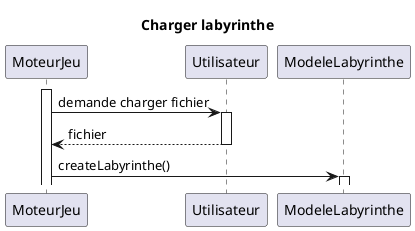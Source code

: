 @startuml
'https://plantuml.com/sequence-diagram

title Charger labyrinthe
activate MoteurJeu
MoteurJeu -> Utilisateur : demande charger fichier
activate Utilisateur
Utilisateur --> MoteurJeu : fichier 
deactivate Utilisateur

MoteurJeu -> ModeleLabyrinthe : createLabyrinthe()
activate ModeleLabyrinthe


@enduml